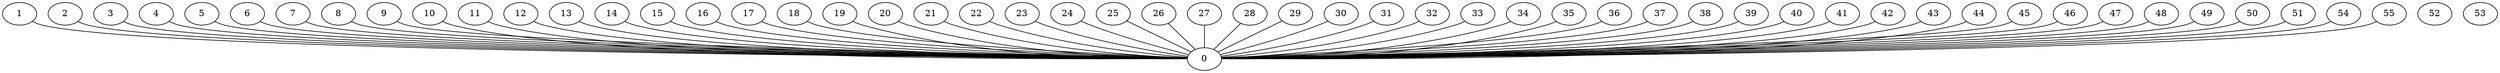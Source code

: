 graph G {
0;
1;
2;
3;
4;
5;
6;
7;
8;
9;
10;
11;
12;
13;
14;
15;
16;
17;
18;
19;
20;
21;
22;
23;
24;
25;
26;
27;
28;
29;
30;
31;
32;
33;
34;
35;
36;
37;
38;
39;
40;
41;
42;
43;
44;
45;
46;
47;
48;
49;
50;
51;
52;
53;
54;
55;
1--0 ;
2--0 ;
3--0 ;
4--0 ;
5--0 ;
6--0 ;
8--0 ;
7--0 ;
9--0 ;
10--0 ;
12--0 ;
11--0 ;
13--0 ;
15--0 ;
14--0 ;
17--0 ;
16--0 ;
18--0 ;
20--0 ;
19--0 ;
21--0 ;
22--0 ;
23--0 ;
24--0 ;
25--0 ;
26--0 ;
27--0 ;
28--0 ;
29--0 ;
30--0 ;
31--0 ;
35--0 ;
34--0 ;
33--0 ;
32--0 ;
36--0 ;
39--0 ;
38--0 ;
37--0 ;
40--0 ;
42--0 ;
41--0 ;
44--0 ;
43--0 ;
45--0 ;
46--0 ;
47--0 ;
48--0 ;
51--0 ;
50--0 ;
49--0 ;
55--0 ;
54--0 ;
}
